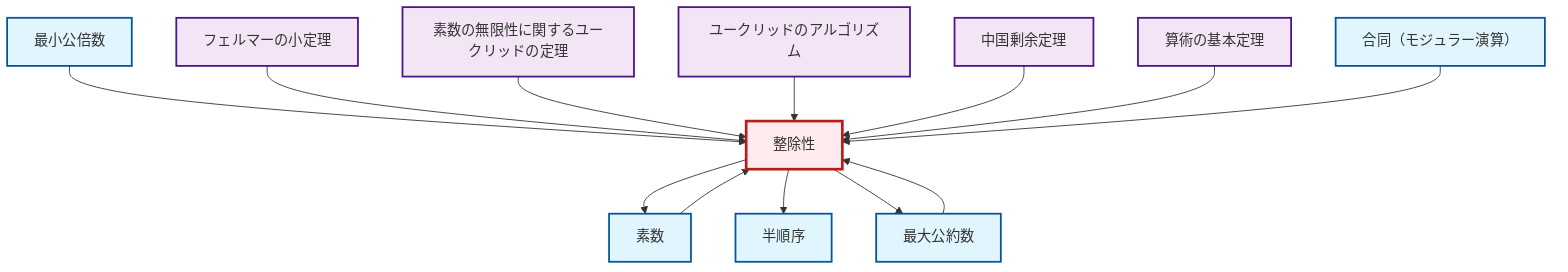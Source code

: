 graph TD
    classDef definition fill:#e1f5fe,stroke:#01579b,stroke-width:2px
    classDef theorem fill:#f3e5f5,stroke:#4a148c,stroke-width:2px
    classDef axiom fill:#fff3e0,stroke:#e65100,stroke-width:2px
    classDef example fill:#e8f5e9,stroke:#1b5e20,stroke-width:2px
    classDef current fill:#ffebee,stroke:#b71c1c,stroke-width:3px
    thm-euclid-infinitude-primes["素数の無限性に関するユークリッドの定理"]:::theorem
    def-congruence["合同（モジュラー演算）"]:::definition
    thm-fundamental-arithmetic["算術の基本定理"]:::theorem
    thm-chinese-remainder["中国剰余定理"]:::theorem
    def-partial-order["半順序"]:::definition
    def-prime["素数"]:::definition
    thm-fermat-little["フェルマーの小定理"]:::theorem
    def-gcd["最大公約数"]:::definition
    def-lcm["最小公倍数"]:::definition
    def-divisibility["整除性"]:::definition
    thm-euclidean-algorithm["ユークリッドのアルゴリズム"]:::theorem
    def-gcd --> def-divisibility
    def-lcm --> def-divisibility
    thm-fermat-little --> def-divisibility
    thm-euclid-infinitude-primes --> def-divisibility
    thm-euclidean-algorithm --> def-divisibility
    thm-chinese-remainder --> def-divisibility
    thm-fundamental-arithmetic --> def-divisibility
    def-divisibility --> def-prime
    def-congruence --> def-divisibility
    def-divisibility --> def-partial-order
    def-prime --> def-divisibility
    def-divisibility --> def-gcd
    class def-divisibility current